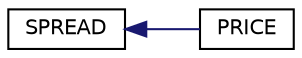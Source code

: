 digraph "Graphical Class Hierarchy"
{
 // LATEX_PDF_SIZE
  edge [fontname="Helvetica",fontsize="10",labelfontname="Helvetica",labelfontsize="10"];
  node [fontname="Helvetica",fontsize="10",shape=record];
  rankdir="LR";
  Node0 [label="SPREAD",height=0.2,width=0.4,color="black", fillcolor="white", style="filled",URL="$classquanTest_1_1models_1_1spread_1_1SPREAD.html",tooltip=" "];
  Node0 -> Node1 [dir="back",color="midnightblue",fontsize="10",style="solid",fontname="Helvetica"];
  Node1 [label="PRICE",height=0.2,width=0.4,color="black", fillcolor="white", style="filled",URL="$classquanTest_1_1data_1_1PRICE.html",tooltip=" "];
}
